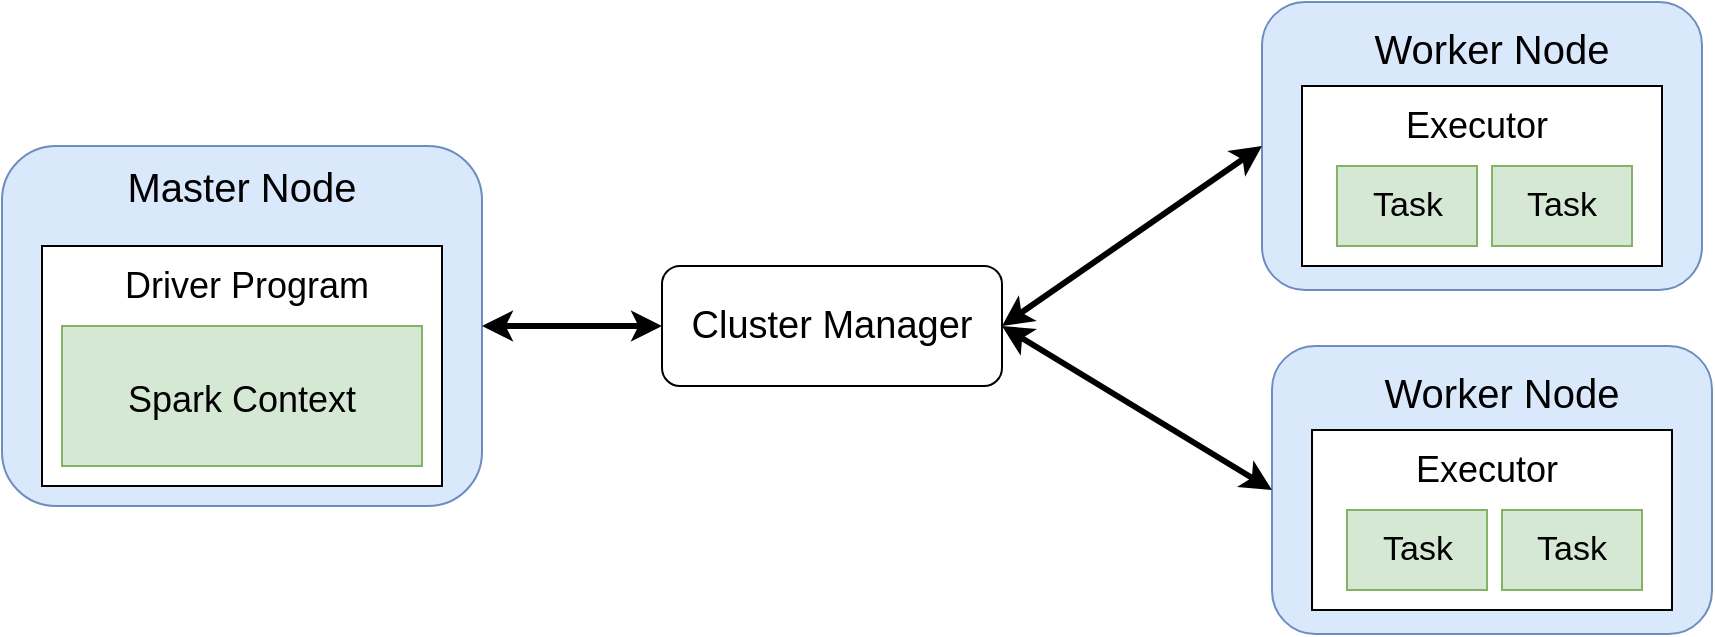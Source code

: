 <mxfile version="12.1.4" pages="1"><diagram id="vjXWn8PinBWOJ2Q7dxaP" name="Page-1"><mxGraphModel dx="1038" dy="548" grid="1" gridSize="10" guides="1" tooltips="1" connect="1" arrows="1" fold="1" page="1" pageScale="1" pageWidth="850" pageHeight="1100" math="0" shadow="0"><root><mxCell id="0"/><mxCell id="1" parent="0"/><mxCell id="X_0Utxbu5wpJUnGAUN3Y-1" value="" style="rounded=1;whiteSpace=wrap;html=1;fillColor=#dae8fc;strokeColor=#6c8ebf;" vertex="1" parent="1"><mxGeometry x="100" y="120" width="240" height="180" as="geometry"/></mxCell><mxCell id="X_0Utxbu5wpJUnGAUN3Y-2" value="&lt;font style=&quot;font-size: 20px&quot;&gt;Master Node&lt;/font&gt;" style="text;html=1;strokeColor=none;fillColor=none;align=center;verticalAlign=middle;whiteSpace=wrap;rounded=0;" vertex="1" parent="1"><mxGeometry x="145" y="130" width="150" height="20" as="geometry"/></mxCell><mxCell id="X_0Utxbu5wpJUnGAUN3Y-3" value="" style="rounded=0;whiteSpace=wrap;html=1;" vertex="1" parent="1"><mxGeometry x="120" y="170" width="200" height="120" as="geometry"/></mxCell><mxCell id="X_0Utxbu5wpJUnGAUN3Y-4" value="&lt;font style=&quot;font-size: 18px&quot;&gt;Driver Program&lt;/font&gt;" style="text;html=1;strokeColor=none;fillColor=none;align=center;verticalAlign=middle;whiteSpace=wrap;rounded=0;" vertex="1" parent="1"><mxGeometry x="130" y="180" width="185" height="20" as="geometry"/></mxCell><mxCell id="X_0Utxbu5wpJUnGAUN3Y-5" value="" style="rounded=0;whiteSpace=wrap;html=1;fillColor=#d5e8d4;strokeColor=#82b366;" vertex="1" parent="1"><mxGeometry x="130" y="210" width="180" height="70" as="geometry"/></mxCell><mxCell id="X_0Utxbu5wpJUnGAUN3Y-6" value="&lt;font style=&quot;font-size: 18px&quot;&gt;Spark Context&lt;/font&gt;" style="text;html=1;strokeColor=none;fillColor=none;align=center;verticalAlign=middle;whiteSpace=wrap;rounded=0;" vertex="1" parent="1"><mxGeometry x="130" y="230" width="180" height="33" as="geometry"/></mxCell><mxCell id="X_0Utxbu5wpJUnGAUN3Y-7" value="&lt;font style=&quot;font-size: 19px&quot;&gt;Cluster Manager&lt;/font&gt;" style="rounded=1;whiteSpace=wrap;html=1;" vertex="1" parent="1"><mxGeometry x="430" y="180" width="170" height="60" as="geometry"/></mxCell><mxCell id="X_0Utxbu5wpJUnGAUN3Y-8" value="" style="endArrow=classic;startArrow=classic;html=1;exitX=1;exitY=0.5;exitDx=0;exitDy=0;entryX=0;entryY=0.5;entryDx=0;entryDy=0;strokeWidth=3;" edge="1" parent="1" source="X_0Utxbu5wpJUnGAUN3Y-1" target="X_0Utxbu5wpJUnGAUN3Y-7"><mxGeometry width="50" height="50" relative="1" as="geometry"><mxPoint x="380" y="330" as="sourcePoint"/><mxPoint x="430" y="280" as="targetPoint"/></mxGeometry></mxCell><mxCell id="X_0Utxbu5wpJUnGAUN3Y-10" value="" style="rounded=1;whiteSpace=wrap;html=1;fillColor=#dae8fc;strokeColor=#6c8ebf;" vertex="1" parent="1"><mxGeometry x="730" y="48" width="220" height="144" as="geometry"/></mxCell><mxCell id="X_0Utxbu5wpJUnGAUN3Y-11" value="&lt;font style=&quot;font-size: 20px&quot;&gt;Worker Node&lt;/font&gt;" style="text;html=1;strokeColor=none;fillColor=none;align=center;verticalAlign=middle;whiteSpace=wrap;rounded=0;" vertex="1" parent="1"><mxGeometry x="770" y="61" width="150" height="20" as="geometry"/></mxCell><mxCell id="X_0Utxbu5wpJUnGAUN3Y-12" value="" style="rounded=0;whiteSpace=wrap;html=1;" vertex="1" parent="1"><mxGeometry x="750" y="90" width="180" height="90" as="geometry"/></mxCell><mxCell id="X_0Utxbu5wpJUnGAUN3Y-13" value="&lt;font style=&quot;font-size: 18px&quot;&gt;Executor&lt;/font&gt;" style="text;html=1;strokeColor=none;fillColor=none;align=center;verticalAlign=middle;whiteSpace=wrap;rounded=0;" vertex="1" parent="1"><mxGeometry x="745" y="100" width="185" height="20" as="geometry"/></mxCell><mxCell id="X_0Utxbu5wpJUnGAUN3Y-14" value="&lt;font style=&quot;font-size: 17px&quot;&gt;Task&lt;/font&gt;" style="rounded=0;whiteSpace=wrap;html=1;fillColor=#d5e8d4;strokeColor=#82b366;" vertex="1" parent="1"><mxGeometry x="767.5" y="130" width="70" height="40" as="geometry"/></mxCell><mxCell id="X_0Utxbu5wpJUnGAUN3Y-15" value="&lt;font style=&quot;font-size: 17px&quot;&gt;Task&lt;/font&gt;" style="rounded=0;whiteSpace=wrap;html=1;fillColor=#d5e8d4;strokeColor=#82b366;" vertex="1" parent="1"><mxGeometry x="845" y="130" width="70" height="40" as="geometry"/></mxCell><mxCell id="X_0Utxbu5wpJUnGAUN3Y-16" value="" style="rounded=1;whiteSpace=wrap;html=1;fillColor=#dae8fc;strokeColor=#6c8ebf;" vertex="1" parent="1"><mxGeometry x="735" y="220" width="220" height="144" as="geometry"/></mxCell><mxCell id="X_0Utxbu5wpJUnGAUN3Y-17" value="&lt;font style=&quot;font-size: 20px&quot;&gt;Worker Node&lt;/font&gt;" style="text;html=1;strokeColor=none;fillColor=none;align=center;verticalAlign=middle;whiteSpace=wrap;rounded=0;" vertex="1" parent="1"><mxGeometry x="775" y="233" width="150" height="20" as="geometry"/></mxCell><mxCell id="X_0Utxbu5wpJUnGAUN3Y-18" value="" style="rounded=0;whiteSpace=wrap;html=1;" vertex="1" parent="1"><mxGeometry x="755" y="262" width="180" height="90" as="geometry"/></mxCell><mxCell id="X_0Utxbu5wpJUnGAUN3Y-19" value="&lt;font style=&quot;font-size: 18px&quot;&gt;Executor&lt;/font&gt;" style="text;html=1;strokeColor=none;fillColor=none;align=center;verticalAlign=middle;whiteSpace=wrap;rounded=0;" vertex="1" parent="1"><mxGeometry x="750" y="272" width="185" height="20" as="geometry"/></mxCell><mxCell id="X_0Utxbu5wpJUnGAUN3Y-20" value="&lt;font style=&quot;font-size: 17px&quot;&gt;Task&lt;/font&gt;" style="rounded=0;whiteSpace=wrap;html=1;fillColor=#d5e8d4;strokeColor=#82b366;" vertex="1" parent="1"><mxGeometry x="772.5" y="302" width="70" height="40" as="geometry"/></mxCell><mxCell id="X_0Utxbu5wpJUnGAUN3Y-21" value="&lt;font style=&quot;font-size: 17px&quot;&gt;Task&lt;/font&gt;" style="rounded=0;whiteSpace=wrap;html=1;fillColor=#d5e8d4;strokeColor=#82b366;" vertex="1" parent="1"><mxGeometry x="850" y="302" width="70" height="40" as="geometry"/></mxCell><mxCell id="X_0Utxbu5wpJUnGAUN3Y-22" value="" style="endArrow=classic;startArrow=classic;html=1;exitX=1;exitY=0.5;exitDx=0;exitDy=0;entryX=0;entryY=0.5;entryDx=0;entryDy=0;strokeWidth=3;" edge="1" parent="1" source="X_0Utxbu5wpJUnGAUN3Y-7" target="X_0Utxbu5wpJUnGAUN3Y-10"><mxGeometry width="50" height="50" relative="1" as="geometry"><mxPoint x="350" y="220" as="sourcePoint"/><mxPoint x="440" y="220" as="targetPoint"/></mxGeometry></mxCell><mxCell id="X_0Utxbu5wpJUnGAUN3Y-23" value="" style="endArrow=classic;startArrow=classic;html=1;entryX=0;entryY=0.5;entryDx=0;entryDy=0;strokeWidth=3;" edge="1" parent="1" target="X_0Utxbu5wpJUnGAUN3Y-16"><mxGeometry width="50" height="50" relative="1" as="geometry"><mxPoint x="600" y="210" as="sourcePoint"/><mxPoint x="740" y="130" as="targetPoint"/></mxGeometry></mxCell></root></mxGraphModel></diagram></mxfile>